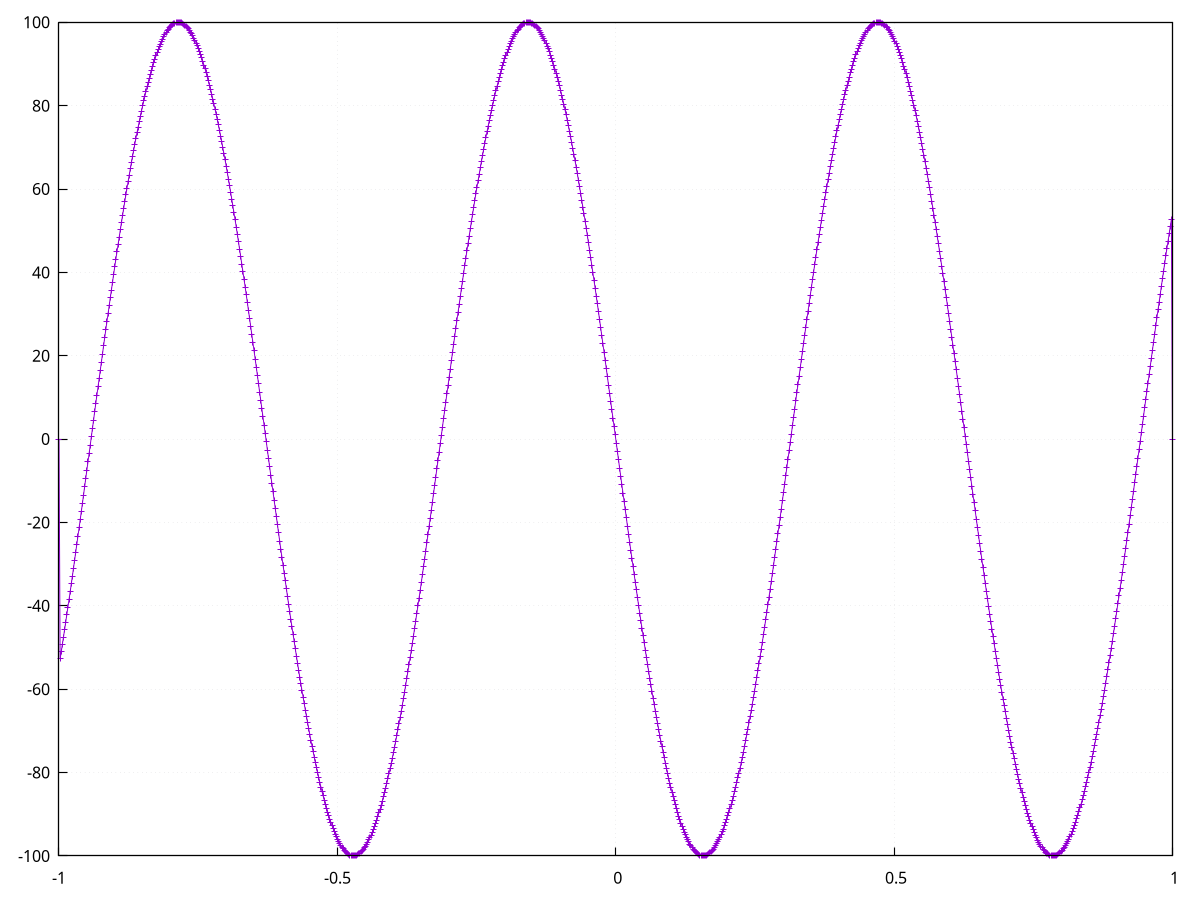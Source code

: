 # ogpf libray
# Rev. 0.22 of March 9th, 2018
# Licence: MIT

# gnuplot global setting
set term wxt size 640,480 enhanced font "verdana,10" title "ogpf libray: Rev. 0.22 of March 9th, 2018"

# ogpf extra configuration
# -------------------------------------------
# color definitions
set style line 1 lc rgb "#800000" lt 1 lw 2
set style line 2 lc rgb "#ff0000" lt 1 lw 2
set style line 3 lc rgb "#ff4500" lt 1 lw 2
set style line 4 lc rgb "#ffa500" lt 1 lw 2
set style line 5 lc rgb "#006400" lt 1 lw 2
set style line 6 lc rgb "#0000ff" lt 1 lw 2
set style line 7 lc rgb "#9400d3" lt 1 lw 2

# Axes
set border linewidth 1.15
set tics nomirror

# grid
# Add light grid to plot
set style line 102 lc rgb "#d6d7d9" lt 0 lw 1
set grid back ls 102

# plot style
set style data linespoints

# -------------------------------------------

 
# plot scale
 
# Annotation: title and labels
 
# axes setting

plot "-" notitle
  -1.0000000000000000        0.0000000000000000     
 -0.99799799799799804       -52.709738020697841     
 -0.99599599599599598       -50.998056543525308     
 -0.99399399399399402       -49.265935666582664     
 -0.99199199199199195       -47.514069602955715     
 -0.98998998998998999       -45.743160479221842     
 -0.98798798798798804       -43.953918054146925     
 -0.98598598598598597       -42.147059434282710     
 -0.98398398398398401       -40.323308786551934     
 -0.98198198198198194       -38.483397048010374     
 -0.97997997997997999       -36.628061632844037     
 -0.97797797797797803       -34.758046136921621     
 -0.97597597597597596       -32.874100039596669     
 -0.97397397397397401       -30.976978403559770     
 -0.97197197197197194       -29.067441572027747     
 -0.96996996996996998       -27.146254864121147     
 -0.96796796796796802       -25.214188268022554     
 -0.96596596596596596       -23.272016132505087     
 -0.96396396396396400       -21.320516856503673     
 -0.96196196196196193       -19.360472577121982     
 -0.95995995995995997       -17.392668856256932     
 -0.95795795795795791       -15.417894365622487     
 -0.95595595595595595       -13.436940570798470     
 -0.95395395395395399       -11.450601413944241     
 -0.95195195195195192       -9.4596729955410410     
 -0.94994994994994997       -7.4649532554867619     
 -0.94794794794794790       -5.4672416531211638     
 -0.94594594594594594       -3.4673388469186648     
 -0.94394394394394399       -1.4660463735576741     
 -0.94194194194194192       0.53583367332521448     
 -0.93993993993993996        2.5374989646061294     
 -0.93793793793793789        4.5381472572098573     
 -0.93593593593593594        6.5369767157062597     
 -0.93393393393393398        8.5331862335769983     
 -0.93193193193193191        10.525975754386309     
 -0.92992992992992995        12.514546592370607     
 -0.92792792792792789        14.498101752564253     
 -0.92592592592592593        16.475846250250470     
 -0.92392392392392386        18.446987429510045     
 -0.92192192192192191        20.410735280987865     
 -0.91991991991991995        22.366302758462552     
 -0.91791791791791788        24.312906094324717     
 -0.91591591591591592        26.249765113694593     
 -0.91391391391391386        28.176103547055391     
 -0.91191191191191190        30.091149341402343     
 -0.90990990990990994        31.994134969834704     
 -0.90790790790790787        33.884297738724854     
 -0.90590590590590592        35.760880094036111     
 -0.90390390390390385        37.623129924322711     
 -0.90190190190190189        39.470300862565637     
 -0.89989989989989994        41.301652585199918     
 -0.89789789789789787        43.116451108697220     
 -0.89589589589589591        44.913969084038399     
 -0.89389389389389384        46.693486087737256     
 -0.89189189189189189        48.454288911278127     
 -0.88988988988988993        50.195671846173354     
 -0.88788788788788786        51.916936967434594     
 -0.88588588588588590        53.617394413013244     
 -0.88388388388388384        55.296362660184968     
 -0.88188188188188188        56.953168799052946     
 -0.87987987987987992        58.587148801801959     
 -0.87787787787787785        60.197647789173061     
 -0.87587587587587590        61.784020292863715     
 -0.87387387387387383        63.345630513998913     
 -0.87187187187187187        64.881852578429971     
 -0.86986986986986992        66.392070786765544     
 -0.86786786786786785        67.875679862190736     
 -0.86586586586586589        69.332085192232626     
 -0.86386386386386382        70.760703067295253     
 -0.86186186186186187        72.160960914799944     
 -0.85985985985985991        73.532297528436175     
 -0.85785785785785784        74.874163293279707     
 -0.85585585585585588        76.186020405672025     
 -0.85385385385385382        77.467343089607311     
 -0.85185185185185186        78.717617806221824     
 -0.84984984984984990        79.936343460896751     
 -0.84784784784784784        81.123031603085110     
 -0.84584584584584588        82.277206622646190     
 -0.84384384384384381        83.398405940446537     
 -0.84184184184184185        84.486180193314794     
 -0.83983983983983990        85.540093414601870     
 -0.83783783783783783        86.559723208774813     
 -0.83583583583583587        87.544660920597380     
 -0.83383383383383380        88.494511799130123     
 -0.83183183183183185        89.408895155531354     
 -0.82982982982982989        90.287444516259711     
 -0.82782782782782782        91.129807769437321     
 -0.82582582582582587        91.935647306003375     
 -0.82382382382382380        92.704640155337984     
 -0.82182182182182184        93.436478114570491     
 -0.81981981981981988        94.130867871921510     
 -0.81781781781781782        94.787531124165980     
 -0.81581581581581575        95.406204689643346     
 -0.81381381381381379        95.986640609829919     
 -0.81181181181181183        96.528606254665647     
 -0.80980980980980988        97.031884410185739     
 -0.80780780780780781        97.496273368713446     
 -0.80580580580580574        97.921587009099312     
 -0.80380380380380378        98.307654870208353     
 -0.80180180180180183        98.654322221380426     
 -0.79979979979979976        98.961450122296810     
 -0.79779779779779780        99.228915479790885     
 -0.79579579579579574        99.456611097150017     
 -0.79379379379379378        99.644445716490736     
 -0.79179179179179182        99.792344056302682     
 -0.78978978978978975        99.900246840610635     
 -0.78778778778778780        99.968110823130701     
 -0.78578578578578573        99.995908805052750     
 -0.78378378378378377        99.983629645197652     
 -0.78178178178178181        99.931278264790308     
 -0.77977977977977975        99.838875645800726     
 -0.77777777777777779        99.706458821980050     
 -0.77577577577577572        99.534080864250427     
 -0.77377377377377377        99.321810859953985     
 -0.77177177177177181        99.069733884040033     
 -0.76976976976976974        98.777950965799391     
 -0.76776776776776778        98.446579048642889     
 -0.76576576576576572        98.075750941963634     
 -0.76376376376376376        97.665615269477712     
 -0.76176176176176180        97.216336408600910     
 -0.75975975975975973        96.728094424295705     
 -0.75775775775775778        96.201084998843726     
 -0.75575575575575571        95.635519350151299     
 -0.75375375375375375        95.031624151190044     
 -0.75175175175175180        94.389641435118392     
 -0.74974974974974973        93.709828500548610     
 -0.74774774774774777        92.992457808955805     
 -0.74574574574574570        92.237816873035626     
 -0.74374374374374375        91.446208144363482     
 -0.74174174174174179        90.617948889819672     
 -0.73973973973973972        89.753371065045940     
 -0.73773773773773776        88.852821183303604     
 -0.73573573573573570        87.916660172923002     
 -0.73373373373373374        86.945263237052131     
 -0.73173173173173178        85.939019698998891     
 -0.72972972972972971        84.898332848679274     
 -0.72772772772772765        83.823619781062007     
 -0.72572572572572569        82.715311228152132     
 -0.72372372372372373        81.573851386579918     
 -0.72172172172172178        80.399697739398107     
 -0.71971971971971971        79.193320872640470     
 -0.71771771771771764        77.955204287834931     
 -0.71571571571571568        76.685844207211630     
 -0.71371371371371373        75.385749374865554     
 -0.71171171171171177        74.055440852825996     
 -0.70970970970970970        72.695451811858220     
 -0.70770770770770763        71.306327319849515     
 -0.70570570570570568        69.888624120707391     
 -0.70370370370370372        68.442910412879428     
 -0.70170170170170176        66.969765620742692     
 -0.69969969969969970        65.469780161831295     
 -0.69769769769769763        63.943555212928914     
 -0.69569569569569567        62.391702466527931     
 -0.69369369369369371        60.814843886037124     
 -0.69169169169169176        59.213611457525985     
 -0.68968968968968969        57.588646934163989     
 -0.68768768768768762        55.940601583133684     
 -0.68568568568568566        54.270135920727625     
 -0.68368368368368371        52.577919449322508     
 -0.68168168168168175        50.864630388750811     
 -0.67967967967967968        49.130955403219559     
 -0.67767767767767761        47.377589329684270     
 -0.67567567567567566        45.605234895803733     
 -0.67367367367367370        43.814602439713781     
 -0.67167167167167174        42.006409624998923     
 -0.66966966966966968        40.181381152418908     
 -0.66766766766766761        38.340248472028179     
 -0.66566566566566565        36.483749487422756     
 -0.66366366366366369        34.612628260816564     
 -0.66166166166166174        32.727634714785381     
 -0.65965965965965967        30.829524330663844     
 -0.65765765765765760        28.919057849110686     
 -0.65565565565565564        26.997000961688173     
 -0.65365365365365369        25.064124005526537     
 -0.65165165165165173        23.121201654044853     
 -0.64964964964964966        21.169012605823809     
 -0.64764764764764760        19.208339275515755     
 -0.64564564564564564        17.239967477078608     
 -0.64364364364364368        15.264686109985632     
 -0.64164164164164172        13.283286842892267     
 -0.63963963963963966        11.296563795451220     
 -0.63763763763763759        9.3053132230779738     
 -0.63563563563563563        7.3103331947804691     
 -0.63363363363363367        5.3124232746758935     
 -0.63163163163163161        3.3123841985093350     
 -0.62962962962962965        1.3110175608871941     
 -0.62762762762762758      -0.69087451814993983     
 -0.62562562562562563       -2.6924897024327947     
 -0.62362362362362367       -4.6930257689855353     
 -0.62162162162162160       -6.6916809295507846     
 -0.61961961961961964       -8.6876541441524751     
 -0.61761761761761758       -10.680145454396552     
 -0.61561561561561562       -12.668356291811506     
 -0.61361361361361366       -14.651489805713936     
 -0.61161161161161159       -16.628751182608539     
 -0.60960960960960964       -18.599347956849670     
 -0.60760760760760757       -20.562490340627846     
 -0.60560560560560561       -22.517391528155713     
 -0.60360360360360366       -24.463268018909730     
 -0.60160160160160159       -26.399339931202121     
 -0.59959959959959952       -28.324831308855209     
 -0.59759759759759756       -30.238970439502737     
 -0.59559559559559561       -32.140990159445209     
 -0.59359359359359365       -34.030128161364701     
 -0.59159159159159158       -35.905627303785877     
 -0.58958958958958951       -37.766735907483962     
 -0.58758758758758756       -39.612708063825266     
 -0.58558558558558560       -41.442803929661750     
 -0.58358358358358364       -43.256290023855399     
 -0.58158158158158157       -45.052439525272348     
 -0.57957957957957951       -46.830532557156403     
 -0.57757757757757755       -48.589856482329196     
 -0.57557557557557559       -50.329706185351824     
 -0.57357357357357364       -52.049384354613721     
 -0.57157157157157157       -53.748201765964041     
 -0.56956956956956950       -55.425477552314987     
 -0.56756756756756754       -57.080539482674794     
 -0.56556556556556559       -58.712724228593288     
 -0.56356356356356363       -60.321377629355993     
 -0.56156156156156156       -61.905854957993142     
 -0.55955955955955949       -63.465521173638990     
 -0.55755755755755754       -64.999751181865577     
 -0.55555555555555558       -66.507930081977975     
 -0.55355355355355362       -67.989453413552837     
 -0.55155155155155156       -69.443727401550859     
 -0.54954954954954949       -70.870169189118315     
 -0.54754754754754753       -72.268207076704130     
 -0.54554554554554557       -73.637280747469049     
 -0.54354354354354362       -74.976841492869426     
 -0.54154154154154155       -76.286352434777655     
 -0.53953953953953948       -77.565288735408103     
 -0.53753753753753752       -78.813137813733192     
 -0.53553553553553557       -80.029399546794593     
 -0.53353353353353361       -81.213586471305462     
 -0.53153153153153154       -82.365223980508745     
 -0.52952952952952947       -83.483850511198398     
 -0.52752752752752752       -84.569017731992062     
 -0.52552552552552556       -85.620290720980847     
 -0.52352352352352360       -86.637248140323209     
 -0.52152152152152154       -87.619482407026226     
 -0.51951951951951947       -88.566599852230866     
 -0.51751751751751751       -89.478220883669565     
 -0.51551551551551555       -90.353980134328594     
 -0.51351351351351349       -91.193526610848494     
 -0.51151151151151153       -91.996523832989624     
 -0.50950950950950946       -92.762649969430640     
 -0.50750750750750750       -93.491597966029076     
 -0.50550550550550555       -94.183075669425307     
 -0.50350350350350348       -94.836805943603395     
 -0.50150150150150152       -95.452526781678898     
 -0.49949949949949946       -96.029991410032380     
 -0.49749749749749750       -96.568968387931818     
 -0.49549549549549554       -97.069241700082785     
 -0.49349349349349347       -97.530610842892202     
 -0.49149149149149152       -97.952890905289678     
 -0.48948948948948945       -98.335912642593030     
 -0.48748748748748749       -98.679522544320207     
 -0.48548548548548554       -98.983582895802101     
 -0.48348348348348347       -99.247971833450720     
 -0.48148148148148151       -99.472583393217064     
 -0.47947947947947944       -99.657327553752111     
 -0.47747747747747749       -99.802130271622445     
 -0.47547547547547553       -99.906933511840180     
 -0.47347347347347346       -99.971695270447526     
 -0.47147147147147150       -99.996389591775369     
 -0.46946946946946944       -99.981006578542292     
 -0.46746746746746748       -99.925552396278363     
 -0.46546546546546541       -99.830049270036398     
 -0.46346346346346345       -99.694535476621240     
 -0.46146146146146150       -99.519065328029683     
 -0.45945945945945943       -99.303709150903160     
 -0.45745745745745747       -99.048553256958257     
 -0.45545545545545540       -98.753699909837451     
 -0.45345345345345345       -98.419267283170484     
 -0.45145145145145149       -98.045389413367957     
 -0.44944944944944942       -97.632216146215796     
 -0.44744744744744747       -97.179913076426601     
 -0.44544544544544540       -96.688661481544841     
 -0.44344344344344344       -96.158658249507425     
 -0.44144144144144148       -95.590115798782790     
 -0.43943943943943942       -94.983261994464556     
 -0.43743743743743746       -94.338340056128800     
 -0.43543543543543539       -93.655608460394433     
 -0.43343343343343343       -92.935340838361299     
 -0.43143143143143148       -92.177825863909675     
 -0.42942942942942941       -91.383367140049813     
 -0.42742742742742745       -90.552283076307504     
 -0.42542542542542539       -89.684906760405283     
 -0.42342342342342343       -88.781585827411618     
 -0.42142142142142147       -87.842682316113496     
 -0.41941941941941940       -86.868572528241202     
 -0.41741741741741745       -85.859646875149338     
 -0.41541541541541538       -84.816309721238213     
 -0.41341341341341342       -83.738979224668583     
 -0.41141141141141147       -82.628087165096076     
 -0.40940940940940940       -81.484078775101807     
 -0.40740740740740744       -80.307412559370277     
 -0.40540540540540537       -79.098560110694962     
 -0.40340340340340342       -77.858005923888413     
 -0.40140140140140135       -76.586247195984470     
 -0.39939939939939939       -75.283793634123867     
 -0.39739739739739743       -73.951167245075339     
 -0.39539539539539537       -72.588902128569316     
 -0.39339339339339341       -71.197544265742181     
 -0.39139139139139134       -69.777651293523377     
 -0.38938938938938938       -68.329792289703619     
 -0.38738738738738743       -66.854547537775943     
 -0.38538538538538536       -65.352508296986343     
 -0.38338338338338340       -63.824276568338973     
 -0.38138138138138133       -62.270464846224058     
 -0.37937937937937938       -60.691695881338092     
 -0.37737737737737742       -59.088602424308192     
 -0.37537537537537535       -57.461826974496944     
 -0.37337337337337340       -55.812021526013268     
 -0.37137137137137133       -54.139847297949018     
 -0.36936936936936937       -52.445974479735014     
 -0.36736736736736741       -50.731081954014371     
 -0.36536536536536535       -48.995857027824968     
 -0.36336336336336339       -47.240995160624152     
 -0.36136136136136132       -45.467199676728342     
 -0.35935935935935936       -43.675181494196295     
 -0.35735735735735741       -41.865658831098699     
 -0.35535535535535534       -40.039356921115541     
 -0.35335335335335338       -38.197007726223092     
 -0.35135135135135132       -36.339349634552491     
 -0.34934934934934936       -34.467127175405039     
 -0.34734734734734740       -32.581090711595607     
 -0.34534534534534533       -30.681996142666321     
 -0.34334334334334338       -28.770604605073459     
 -0.34134134134134131       -26.847682158149837     
 -0.33933933933933935       -24.913999488635454     
 -0.33733733733733728       -22.970331590848218     
 -0.33533533533533533       -21.017457464251493     
 -0.33333333333333337       -19.056159797590226     
 -0.33133133133133130       -17.087224652845180     
 -0.32932932932932935       -15.111441157980153     
 -0.32732732732732728       -13.129601180768077     
 -0.32532532532532532       -11.142499019591924     
 -0.32332332332332336       -9.1509310813562479     
 -0.32132132132132130       -7.1556955600153742     
 -0.31931931931931934       -5.1575921244129859     
 -0.31731731731731727       -3.1574215878458745     
 -0.31531531531531531       -1.1559855953992155     
 -0.31331331331331336       0.84591370121052023     
 -0.31131131131131129        2.8474739673583827     
 -0.30930930930930933        4.8478929993034399     
 -0.30730730730730726        6.8463690556927759     
 -0.30530530530530531        8.8421011705759156     
 -0.30330330330330335        10.834289478269056     
 -0.30130130130130128        12.822135536182032     
 -0.29929929929929933        14.804842637109687     
 -0.29729729729729726        16.781616138367099     
 -0.29529529529529530        18.751663772141910     
 -0.29329329329329334        20.714195966815169     
 -0.29129129129129128        22.668426165546407     
 -0.28928928928928932        24.613571134002996     
 -0.28728728728728725        26.548851283878321     
 -0.28528528528528529        28.473490977543406     
 -0.28328328328328334        30.386718842128175     
 -0.28128128128128127        32.287768081485410     
 -0.27927927927927931        34.175876775567303     
 -0.27727727727727725        36.050288195488974     
 -0.27527527527527529        37.910251098670415     
 -0.27327327327327322        39.755020035634516     
 -0.27127127127127126        41.583855644494179     
 -0.26926926926926931        43.396024950736319     
 -0.26726726726726724        45.190801659424324     
 -0.26526526526526528        46.967466444984893     
 -0.26326326326326321        48.725307242741110     
 -0.26126126126126126        50.463619530666620     
 -0.25925925925925930        52.181706614705035     
 -0.25725725725725723        53.878879907046212     
 -0.25525525525525528        55.554459200473502     
 -0.25325325325325321        57.207772943918826     
 -0.25125125125125125        58.838158508646302     
 -0.24924924924924929        60.444962456385838     
 -0.24724724724724723        62.027540800161660     
 -0.24524524524524527        63.585259260900784     
 -0.24324324324324320        65.117493524972815     
 -0.24124124124124124        66.623629490670282     
 -0.23923923923923929        68.103063517512055     
 -0.23723723723723722        69.555202666699188     
 -0.23523523523523526        70.979464937845478     
 -0.23323323323323319        72.375279504631180     
 -0.23123123123123124        73.742086940910667     
 -0.22922922922922928        75.079339447402162     
 -0.22722722722722721        76.386501069762744     
 -0.22522522522522526        77.663047912967158     
 -0.22322322322322319        78.908468353183707     
 -0.22122122122122123        80.122263240395114     
 -0.21921921921921927        81.303946100932080     
 -0.21721721721721721        82.453043330839137     
 -0.21521521521521525        83.569094385253266     
 -0.21321321321321318        84.651651965396013     
 -0.21121121121121122        85.700282194331521     
 -0.20920920920920916        86.714564795081969     
 -0.20720720720720720        87.694093254278414     
 -0.20520520520520524        88.638474989740644     
 -0.20320320320320318        89.547331504611066     
 -0.20120120120120122        90.420298539829673     
 -0.19919919919919915        91.257026221486740     
 -0.19719719719719719        92.057179198833182     
 -0.19519519519519524        92.820436780340970     
 -0.19319319319319317        93.546493062167428     
 -0.19119119119119121        94.235057049023453     
 -0.18918918918918914        94.885852773702936     
 -0.18718718718718719        95.498619404446799     
 -0.18518518518518523        96.073111352277920     
 -0.18318318318318316        96.609098367771367     
 -0.18118118118118121        97.106365633779205     
 -0.17917917917917914        97.564713851781562     
 -0.17717717717717718        97.983959321165457     
 -0.17517517517517522        98.363934013585094     
 -0.17317317317317316        98.704485640046187     
 -0.17117117117117120        99.005477711005369     
 -0.16916916916916913        99.266789593268186     
 -0.16716716716716717        99.488316555594793     
 -0.16516516516516522        99.669969812908676     
 -0.16316316316316315        99.811676560930209     
 -0.16116116116116119        99.913380005134968     
 -0.15915915915915912        99.975039384007687     
 -0.15715715715715717        99.996629985456821     
 -0.15515515515515510        99.978143155865837     
 -0.15315315315315314        99.919586304866243     
 -0.15115115115115119        99.820982901175739     
 -0.14914914914914912        99.682372463867068     
 -0.14714714714714716        99.503810546331806     
 -0.14514514514514509        99.285368713841308     
 -0.14314314314314314        99.027134515490616     
 -0.14114114114114118        98.729211448342539     
 -0.13913913913913911        98.391718916071113     
 -0.13713713713713716        98.014792181929806     
 -0.13513513513513509        97.598582313279621     
 -0.13313313313313313        97.143256122100865     
 -0.13113113113113117        96.648996097705094     
 -0.12912912912912911        96.116000333102420     
 -0.12712712712712715        95.544482446974143     
 -0.12512512512512508        94.934671496244846     
 -0.12312312312312312        94.286811886180658     
 -0.12112112112112117        93.601163270795951     
 -0.11911911911911910        92.878000449476531     
 -0.11711711711711714        92.117613257578341     
 -0.11511511511511507        91.320306448469637     
 -0.11311311311311312        90.486399573448580     
 -0.11111111111111116        89.616226852231193     
 -0.10910910910910909        88.710137038724497     
 -0.10710710710710714        87.768493283889256     
 -0.10510510510510507        86.791672985767946     
 -0.10310310310310311        85.780067643121583     
 -0.10110110110110115        84.734082694660174     
  -9.9099099099099086E-002   83.654137357778382     
  -9.7097097097097129E-002   82.540664462692803     
  -9.5095095095095061E-002   81.394110274326522     
  -9.3093093093093104E-002   80.214934319054009     
  -9.1091091091091037E-002   79.003609194856836     
  -8.9089089089089080E-002   77.760620387271047     
  -8.7087087087087123E-002   76.486466070462484     
  -8.5085085085085055E-002   75.181656909699086     
  -8.3083083083083098E-002   73.846715857478557     
  -8.1081081081081030E-002   72.482177940692054     
  -7.9079079079079073E-002   71.088590050756466     
  -7.7077077077077116E-002   69.666510720155202     
  -7.5075075075075048E-002   68.216509900317760     
  -7.3073073073073092E-002   66.739168735366547     
  -7.1071071071071024E-002   65.235079323960235     
  -6.9069069069069067E-002   63.704844488296658     
  -6.7067067067067110E-002   62.149077527225018     
  -6.5065065065065042E-002   60.568401972472202     
  -6.3063063063063085E-002   58.963451341143809     
  -6.1061061061061017E-002   57.334868876088876     
  -5.9059059059059060E-002   55.683307294908445     
  -5.7057057057057103E-002   54.009428522680537     
  -5.5055055055055035E-002   52.313903428817866     
  -5.3053053053053079E-002   50.597411560942419     
  -5.1051051051051011E-002   48.860640866085305     
  -4.9049049049049054E-002   47.104287422393099     
  -4.7047047047047097E-002   45.329055154346861     
  -4.5045045045045029E-002   43.535655552565004     
  -4.3043043043043072E-002   41.724807391467039     
  -4.1041041041041004E-002   39.897236435062950     
  -3.9039039039039047E-002   38.053675153118093     
  -3.7037037037037090E-002   36.194862421936705     
  -3.5035035035035023E-002   34.321543230122188     
  -3.3033033033033066E-002   32.434468382998602     
  -3.1031031031030998E-002   30.534394195172354     
  -2.9029029029029041E-002   28.622082195215626     
  -2.7027027027026973E-002   26.698298812472785     
  -2.5025025025025016E-002   24.763815077625623     
  -2.3023023023023059E-002   22.819406307484314     
  -2.1021021021020991E-002   20.865851796530478     
  -1.9019019019019034E-002   18.903934507499798     
  -1.7017017017016967E-002   16.934440750788781     
  -1.5015015015015010E-002   14.958159877380240     
  -1.3013013013013053E-002   12.975883955761674     
  -1.1011011011010985E-002   10.988407457149151     
  -9.0090090090090280E-003   8.9965269398126111     
  -7.0070070070069601E-003   7.0010407230056444     
  -5.0050050050050032E-003   5.0027485752034409     
  -3.0030030030030463E-003   3.0024513867406313     
  -1.0010010010009784E-003   1.0009508517887298     
   1.0010010010010895E-003  -1.0009508520652162     
   3.0030030030030463E-003  -3.0024513864645996     
   5.0050050050050032E-003  -5.0027485752034409     
   7.0070070070069601E-003  -7.0010407232803118     
   9.0090090090089170E-003  -8.9965269389867899     
   1.1011011011011096E-002  -10.988407457971334     
   1.3013013013013053E-002  -12.975883955485187     
   1.5015015015015010E-002  -14.958159877380240     
   1.7017017017016967E-002  -16.934440751057991     
   1.9019019019018923E-002  -18.903934506692167     
   2.1021021021021102E-002  -20.865851797338109     
   2.3023023023023059E-002  -22.819406307215104     
   2.5025025025025016E-002  -24.763815077632898     
   2.7027027027026973E-002  -26.698298812727444     
   2.9029029029028930E-002  -28.622082194415270     
   3.1031031031031109E-002  -30.534394195987261     
   3.3033033033033066E-002  -32.434468382722116     
   3.5035035035035023E-002  -34.321543230384123     
   3.7037037037036979E-002  -36.194862421660218     
   3.9039039039038936E-002  -38.053675152637879     
   4.1041041041041115E-002  -39.897236435805098     
   4.3043043043043072E-002  -41.724807391219656     
   4.5045045045045029E-002  -43.535655552812386     
   4.7047047047046986E-002  -45.329055154099478     
   4.9049049049048943E-002  -47.104287421912886     
   5.1051051051051122E-002  -48.860640866798349     
   5.3053053053053079E-002  -50.597411560709588     
   5.5055055055055035E-002  -52.313903429079801     
   5.7057057057056992E-002  -54.009428522404050     
   5.9059059059058949E-002  -55.683307294442784     
   6.1061061061061128E-002  -57.334868876758264     
   6.3063063063063085E-002  -58.963451340940082     
   6.5065065065065042E-002  -60.568401972705033     
   6.7067067067066999E-002  -62.149077526555629     
   6.9069069069069178E-002  -63.704844488704111     
   7.1071071071071135E-002  -65.235079324222170     
   7.3073073073073092E-002  -66.739168735133717     
   7.5075075075075048E-002  -68.216509900521487     
   7.7077077077077005E-002  -69.666510719544021     
   7.9079079079079184E-002  -71.088590051163919     
   8.1081081081081141E-002  -72.482177940895781     
   8.3083083083083098E-002  -73.846715857274830     
   8.5085085085085055E-002  -75.181656909844605     
   8.7087087087087012E-002  -76.486466069996823     
   8.9089089089089191E-002  -77.760620387591189     
   9.1091091091091148E-002  -79.003609195031459     
   9.3093093093093104E-002  -80.214934318879386     
   9.5095095095095061E-002  -81.394110274501145     
   9.7097097097097018E-002  -82.540664462198038     
   9.9099099099099197E-002  -83.654137358244043     
  0.10110110110110115       -84.734082694514655     
  0.10310310310310311       -85.780067643121583     
  0.10510510510510507       -86.791672985913465     
  0.10710710710710702       -87.768493283452699     
  0.10910910910910920       -88.710137039161054     
  0.11111111111111116       -89.616226852085674     
  0.11311311311311312       -90.486399573448580     
  0.11511511511511507       -91.320306448586052     
  0.11711711711711703       -92.117613257258199     
  0.11911911911911921       -92.878000449767569     
  0.12112112112112117       -93.601163270708639     
  0.12312312312312312       -94.286811886180658     
  0.12512512512512508       -94.934671496332157     
  0.12712712712712704       -95.544482446712209     
  0.12912912912912922       -96.116000333364354     
  0.13113113113113117       -96.648996097617783     
  0.13313313313313313       -97.143256122100865     
  0.13513513513513509       -97.598582313308725     
  0.13713713713713704       -98.014792181813391     
  0.13913913913913922       -98.391718916216632     
  0.14114114114114118       -98.729211448284332     
  0.14314314314314314       -99.027134515490616     
  0.14514514514514509       -99.285368713870412     
  0.14714714714714705       -99.503810546273598     
  0.14914914914914923       -99.682372463896172     
  0.15115115115115119       -99.820982901175739     
  0.15315315315315314       -99.919586304866243     
  0.15515515515515510       -99.978143155865837     
  0.15715715715715706       -99.996629985456821     
  0.15915915915915924       -99.975039384007687     
  0.16116116116116119       -99.913380005134968     
  0.16316316316316315       -99.811676560901105     
  0.16516516516516511       -99.669969812937779     
  0.16716716716716706       -99.488316555653000     
  0.16916916916916924       -99.266789593180874     
  0.17117117117117120       -99.005477711034473     
  0.17317317317317316       -98.704485640017083     
  0.17517517517517511       -98.363934013585094     
  0.17717717717717707       -97.983959321310977     
  0.17917917917917925       -97.564713851606939     
  0.18118118118118121       -97.106365633837413     
  0.18318318318318316       -96.609098367742263     
  0.18518518518518512       -96.073111352248816     
  0.18718718718718708       -95.498619404679630     
  0.18918918918918926       -94.885852773441002     
  0.19119119119119121       -94.235057049110765     
  0.19319319319319317       -93.546493062051013     
  0.19519519519519513       -92.820436780690216     
  0.19719719719719730       -92.057179198600352     
  0.19919919919919926       -91.257026221370324     
  0.20120120120120122       -90.420298539946089     
  0.20320320320320318       -89.547331504494650     
  0.20520520520520513       -88.638474990089890     
  0.20720720720720731       -87.694093254074687     
  0.20920920920920927       -86.714564794907346     
  0.21121121121121122       -85.700282194477040     
  0.21321321321321318       -84.651651965279598     
  0.21521521521521514       -83.569094385631615     
  0.21721721721721732       -82.453043330431683     
  0.21921921921921927       -81.303946101077599     
  0.22122122122122123       -80.122263240395114     
  0.22322322322322319       -78.908468353067292     
  0.22522522522522515       -77.663047913345508     
  0.22722722722722732       -76.386501069355290     
  0.22922922922922928       -75.079339447547682     
  0.23123123123123124       -73.742086940910667     
  0.23323323323323319       -72.375279504514765     
  0.23523523523523515       -70.979464938252931     
  0.23723723723723733       -69.555202666233527     
  0.23923923923923929       -68.103063517686678     
  0.24124124124124124       -66.623629490670282     
  0.24324324324324320       -65.117493524798192     
  0.24524524524524516       -63.585259261395549     
  0.24724724724724734       -62.027540799695998     
  0.24924924924924929       -60.444962456531357     
  0.25125125125125125       -58.838158508646302     
  0.25325325325325321       -57.207772943744203     
  0.25525525525525516       -55.554459201026475     
  0.25725725725725734       -53.878879906478687     
  0.25925925925925930       -52.181706614908762     
  0.26126126126126126       -50.463619530666620     
  0.26326326326326321       -48.725307242551935     
  0.26526526526526517       -46.967466445566970     
  0.26726726726726735       -45.190801658827695     
  0.26926926926926931       -43.396024950940046     
  0.27127127127127126       -41.583855644494179     
  0.27327327327327322       -39.755020035430789     
  0.27527527527527518       -37.910251099281595     
  0.27727727727727736       -36.050288194877794     
  0.27927927927927931       -34.175876775771030     
  0.28128128128128127       -32.287768081165268     
  0.28328328328328323       -30.386718842564733     
  0.28528528528528518       -28.473490977834444     
  0.28728728728728736       -26.548851283267140     
  0.28928928928928932       -24.613571134206722     
  0.29129129129129128       -22.668426165218989     
  0.29329329329329323       -20.714195967251726     
  0.29529529529529519       -18.751663772476604     
  0.29729729729729737       -16.781616137697711     
  0.29929929929929933       -14.804842637331603     
  0.30130130130130128       -12.822135535854613     
  0.30330330330330324       -10.834289478705614     
  0.30530530530530520       -8.8421011709069717     
  0.30730730730730738       -6.8463690550306637     
  0.30930930930930933       -4.8478929995271756     
  0.31131131131131129       -2.8474739670259623     
  0.31331331331331325      -0.84591370220823592     
  0.31531531531531543        1.1559855961750145     
  0.31731731731731738        3.1574215879572876     
  0.31931931931931934        5.1575921241928881     
  0.32132132132132130        7.1556955603482493     
  0.32332332332332325        9.1509310803667177     
  0.32532532532532543        11.142499020359537     
  0.32732732732732739        13.129601180866302     
  0.32932932932932935        15.111441157765512     
  0.33133133133133130        17.087224653172598     
  0.33333333333333326        19.056159796607972     
  0.33533533533533544        21.017457465015468     
  0.33733733733733740        22.970331590957358     
  0.33933933933933935        24.913999488417176     
  0.34134134134134131        26.847682158462703     
  0.34334334334334327        28.770604604113032     
  0.34534534534534544        30.681996143626748     
  0.34734734734734740        32.581090711275465     
  0.34934934934934936        34.467127175405039     
  0.35135135135135132        36.339349634858081     
  0.35335335335335327        38.197007725306321     
  0.35535535535535545        40.039356922032312     
  0.35735735735735741        41.865658830793109     
  0.35935935935935936        43.675181494196295     
  0.36136136136136132        45.467199677019380     
  0.36336336336336328        47.240995159751037     
  0.36536536536536546        48.995857028698083     
  0.36736736736736741        50.731081953723333     
  0.36936936936936937        52.445974479749566     
  0.37137137137137133        54.139847298240056     
  0.37337337337337329        55.812021525140153     
  0.37537537537537546        57.461826975370059     
  0.37737737737737742        59.088602424017154     
  0.37937937937937938        60.691695881338092     
  0.38138138138138133        62.270464846456889     
  0.38338338338338329        63.824276567640482     
  0.38538538538538547        65.352508297684835     
  0.38738738738738743        66.854547537543112     
  0.38938938938938938        68.329792289703619     
  0.39139139139139134        69.777651293756207     
  0.39339339339339330        71.197544265072793     
  0.39539539539539548        72.588902129209600     
  0.39739739739739743        73.951167244871613     
  0.39939939939939939        75.283793634123867     
  0.40140140140140135        76.586247196246404     
  0.40340340340340330        77.858005923219025     
  0.40540540540540548        79.098560111247934     
  0.40740740740740744        80.307412559224758     
  0.40940940940940940        81.484078775218222     
  0.41141141141141135        82.628087165125180     
  0.41341341341341331        83.738979224144714     
  0.41541541541541549        84.816309721732978     
  0.41741741741741745        85.859646875032922     
  0.41941941941941940        86.868572528357618     
  0.42142142142142136        87.842682316113496     
  0.42342342342342332        88.781585826945957     
  0.42542542542542550        89.684906760870945     
  0.42742742742742745        90.552283076191088     
  0.42942942942942941        91.383367140108021     
  0.43143143143143137        92.177825863967882     
  0.43343343343343332        92.935340837982949     
  0.43543543543543550        93.655608460743679     
  0.43743743743743746        94.338340056041488     
  0.43943943943943942        94.983261994551867     
  0.44144144144144137        95.590115798549959     
  0.44344344344344355        96.158658249652945     
  0.44544544544544551        96.688661481603049     
  0.44744744744744747        97.179913076368393     
  0.44944944944944942        97.632216146274004     
  0.45145145145145138        98.045389413193334     
  0.45345345345345356        98.419267283316003     
  0.45545545545545552        98.753699909837451     
  0.45745745745745747        99.048553256929154     
  0.45945945945945943        99.303709150903160     
  0.46146146146146139        99.519065328000579     
  0.46346346346346357        99.694535476679448     
  0.46546546546546552        99.830049270007294     
  0.46746746746746748        99.925552396278363     
  0.46946946946946944        99.981006578542292     
  0.47147147147147139        99.996389591775369     
  0.47347347347347357        99.971695270447526     
  0.47547547547547553        99.906933511840180     
  0.47747747747747749        99.802130271622445     
  0.47947947947947944        99.657327553723007     
  0.48148148148148140        99.472583393304376     
  0.48348348348348358        99.247971833363408     
  0.48548548548548554        98.983582895831205     
  0.48748748748748749        98.679522544320207     
  0.48948948948948945        98.335912642534822     
  0.49149149149149141        97.952890905435197     
  0.49349349349349358        97.530610842775786     
  0.49549549549549554        97.069241700111888     
  0.49749749749749750        96.568968387931818     
  0.49949949949949946        96.029991409974173     
  0.50150150150150141        95.452526781853521     
  0.50350350350350359        94.836805943428772     
  0.50550550550550555        94.183075669483515     
  0.50750750750750750        93.491597966029076     
  0.50950950950950946        92.762649969314225     
  0.51151151151151142        91.996523833309766     
  0.51351351351351360        91.193526610557456     
  0.51551551551551555        90.353980134415906     
  0.51751751751751751        89.478220883669565     
  0.51951951951951947        88.566599852114450     
  0.52152152152152143        87.619482407259056     
  0.52352352352352360        86.637248140206793     
  0.52552552552552556        85.620290720980847     
  0.52752752752752752        84.569017731992062     
  0.52952952952952947        83.483850511052879     
  0.53153153153153143        82.365223980799783     
  0.53353353353353361        81.213586471159942     
  0.53553553553553557        80.029399546794593     
  0.53753753753753752        78.813137813733192     
  0.53953953953953948        77.565288735291688     
  0.54154154154154144        76.286352435010485     
  0.54354354354354362        74.976841492753010     
  0.54554554554554557        73.637280747469049     
  0.54754754754754753        72.268207076704130     
  0.54954954954954949        70.870169188972795     
  0.55155155155155144        69.443727401841898     
  0.55355355355355362        67.989453413407318     
  0.55555555555555558        66.507930081977975     
  0.55755755755755754        64.999751181865577     
  0.55955955955955949        63.465521173464367     
  0.56156156156156145        61.905854958342388     
  0.56356356356356363        60.321377629181370     
  0.56556556556556559        58.712724228593288     
  0.56756756756756754        57.080539482674794     
  0.56956956956956950        55.425477552664233     
  0.57157157157157168        53.748201765265549     
  0.57357357357357364        52.049384354962967     
  0.57557557557557559        50.329706185351824     
  0.57757757757757755        48.589856482329196     
  0.57957957957957951        46.830532557549304     
  0.58158158158158169        45.052439524486545     
  0.58358358358358364        43.256290024248301     
  0.58558558558558560        41.442803929661750     
  0.58758758758758756        39.612708063825266     
  0.58958958958958951        37.766735907891416     
  0.59159159159159169        35.905627302970970     
  0.59359359359359365        34.030128161772154     
  0.59559559559559561        32.140990159445209     
  0.59759759759759756        30.238970439502737     
  0.59959959959959952        28.324831309277215     
  0.60160160160160170        26.399339930358110     
  0.60360360360360366        24.463268019324460     
  0.60560560560560561        22.517391528155713     
  0.60760760760760757        20.562490340402292     
  0.60960960960960953        18.599347957737336     
  0.61161161161161171        16.628751181509870     
  0.61361361361361366        14.651489806150494     
  0.61561561561561562        12.668356291815144     
  0.61761761761761758        10.680145454174635     
  0.61961961961961953        8.6876541450401419     
  0.62162162162162171        6.6916809284412011     
  0.62362362362362367        4.6930257694275497     
  0.62562562562562563        2.6924897024318852     
  0.62762762762762758       0.69087451792756838     
  0.62962962962962954       -1.3110175599995273     
  0.63163163163163172       -3.3123841996184638     
  0.63363363363363367       -5.3124232742302411     
  0.63563563563563563       -7.3103331947822880     
  0.63763763763763759       -9.3053132232998905     
  0.63963963963963955       -11.296563795003749     
  0.64164164164164172       -13.283286843114183     
  0.64364364364364368       -15.264686109985632     
  0.64564564564564564       -17.239967477078608     
  0.64764764764764760       -19.208339275726757     
  0.64964964964964955       -21.169012605401804     
  0.65165165165165173       -23.121201654255856     
  0.65365365365365369       -25.064124005526537     
  0.65565565565565564       -26.997000961680897     
  0.65765765765765760       -28.919057849314413     
  0.65965965965965956       -30.829524330256390     
  0.66166166166166174       -32.727634714989108     
  0.66366366366366369       -34.612628260816564     
  0.66566566566566565       -36.483749487422756     
  0.66766766766766761       -38.340248472246458     
  0.66966966966966956       -40.181381151982350     
  0.67167167167167174       -42.006409625217202     
  0.67367367367367370       -43.814602439713781     
  0.67567567567567566       -45.605234895803733     
  0.67767767767767761       -47.377589329873445     
  0.67967967967967957       -49.130955402841209     
  0.68168168168168175       -50.864630388939986     
  0.68368368368368371       -52.577919449307956     
  0.68568568568568566       -54.270135920727625     
  0.68768768768768762       -55.940601582959061     
  0.68968968968968980       -57.588646934513235     
  0.69169169169169176       -59.213611457351362     
  0.69369369369369371       -60.814843886037124     
  0.69569569569569567       -62.391702466527931     
  0.69769769769769763       -63.943555212754291     
  0.69969969969969981       -65.469780162180541     
  0.70170170170170176       -66.969765620568069     
  0.70370370370370372       -68.442910412879428     
  0.70570570570570568       -69.888624120707391     
  0.70770770770770763       -71.306327319674892     
  0.70970970970970981       -72.695451812207466     
  0.71171171171171177       -74.055440852651373     
  0.71371371371371373       -75.385749374865554     
  0.71571571571571568       -76.685844207211630     
  0.71771771771771764       -77.955204287689412     
  0.71971971971971982       -79.193320872931508     
  0.72172172172172178       -80.399697739252588     
  0.72372372372372373       -81.573851386579918     
  0.72572572572572569       -82.715311228152132     
  0.72772772772772765       -83.823619780945592     
  0.72972972972972983       -84.898332848912105     
  0.73173173173173178       -85.939019698882475     
  0.73373373373373374       -86.945263237052131     
  0.73573573573573570       -87.916660173039418     
  0.73773773773773765       -88.852821182954358     
  0.73973973973973983       -89.753371065395186     
  0.74174174174174179       -90.617948889703257     
  0.74374374374374375       -91.446208144363482     
  0.74574574574574570       -92.237816873122938     
  0.74774774774774766       -92.992457808693871     
  0.74974974974974984       -93.709828500810545     
  0.75175175175175180       -94.389641435031081     
  0.75375375375375375       -95.031624151190044     
  0.75575575575575571       -95.635519350238610     
  0.75775775775775767       -96.201084998610895     
  0.75975975975975985       -96.728094424499432     
  0.76176176176176180       -97.216336408542702     
  0.76376376376376376       -97.665615269477712     
  0.76576576576576572       -98.075750942021841     
  0.76776776776776767       -98.446579048497370     
  0.76976976976976985       -98.777950965915807     
  0.77177177177177181       -99.069733884010930     
  0.77377377377377377       -99.321810859953985     
  0.77577577577577572       -99.534080864250427     
  0.77777777777777768       -99.706458821980050     
  0.77977977977977986       -99.838875645800726     
  0.78178178178178181       -99.931278264790308     
  0.78378378378378377       -99.983629645197652     
  0.78578578578578573       -99.995908805023646     
  0.78778778778778769       -99.968110823218012     
  0.78978978978978986       -99.900246840523323     
  0.79179179179179182       -99.792344056331785     
  0.79379379379379378       -99.644445716490736     
  0.79579579579579574       -99.456611097150017     
  0.79779779779779769       -99.228915479819989     
  0.79979979979979987       -98.961450122238602     
  0.80180180180180183       -98.654322221409529     
  0.80380380380380378       -98.307654870208353     
  0.80580580580580574       -97.921587009012001     
  0.80780780780780770       -97.496273368888069     
  0.80980980980980988       -97.031884410098428     
  0.81181181181181183       -96.528606254665647     
  0.81381381381381379       -95.986640609829919     
  0.81581581581581575       -95.406204689643346     
  0.81781781781781793       -94.787531124165980     
  0.81981981981981988       -94.130867871921510     
  0.82182182182182184       -93.436478114570491     
  0.82382382382382380       -92.704640155192465     
  0.82582582582582575       -91.935647306294413     
  0.82782782782782793       -91.129807769291801     
  0.82982982982982989       -90.287444516259711     
  0.83183183183183185       -89.408895155531354     
  0.83383383383383380       -88.494511798897292     
  0.83583583583583576       -87.544660921063041     
  0.83783783783783794       -86.559723208541982     
  0.83983983983983990       -85.540093414601870     
  0.84184184184184185       -84.486180193314794     
  0.84384384384384381       -83.398405940184603     
  0.84584584584584577       -82.277206623170059     
  0.84784784784784795       -81.123031602823175     
  0.84984984984984990       -79.936343460896751     
  0.85185185185185186       -78.717617806221824     
  0.85385385385385382       -77.467343089287169     
  0.85585585585585577       -76.186020406312309     
  0.85785785785785795       -74.874163292959565     
  0.85985985985985991       -73.532297528436175     
  0.86186186186186187       -72.160960914799944     
  0.86386386386386382       -70.760703066975111     
  0.86586586586586578       -69.332085192872910     
  0.86786786786786796       -67.875679861870594     
  0.86986986986986992       -66.392070786765544     
  0.87187187187187187       -64.881852578429971     
  0.87387387387387383       -63.345630513649667     
  0.87587587587587579       -61.784020293562207     
  0.87787787787787797       -60.197647788823815     
  0.87987987987987992       -58.587148801801959     
  0.88188188188188188       -56.953168799052946     
  0.88388388388388384       -55.296362659806618     
  0.88588588588588579       -53.617394413769944     
  0.88788788788788797       -51.916936967070797     
  0.88988988988988993       -50.195671846173354     
  0.89189189189189189       -48.454288911278127     
  0.89389389389389384       -46.693486087358906     
  0.89589589589589580       -44.913969084795099     
  0.89789789789789798       -43.116451108318870     
  0.89989989989989994       -41.301652585199918     
  0.90190190190190189       -39.470300862565637     
  0.90390390390390385       -37.623129923900706     
  0.90590590590590581       -35.760880094880122     
  0.90790790790790799       -33.884297738302848     
  0.90990990990990994       -31.994134969834704     
  0.91191191191191190       -30.091149341402343     
  0.91391391391391386       -28.176103546640661     
  0.91591591591591581       -26.249765114524052     
  0.91791791791791799       -24.312906093909987     
  0.91991991991991995       -22.366302758462552     
  0.92192192192192191       -20.410735280987865     
  0.92392392392392386       -18.446987429073488     
  0.92592592592592582       -16.475846251123585     
  0.92792792792792800       -14.498101752127695     
  0.92992992992992995       -12.514546592374245     
  0.93193193193193191       -10.525975754386309     
  0.93393393393393387       -8.5331862331368029     
  0.93593593593593583       -6.5369767165848316     
  0.93793793793793800       -4.5381472567723904     
  0.93993993993993996       -2.5374989646056747     
  0.94194194194194192      -0.53583367332566922     
  0.94394394394394388        1.4660463735581288     
  0.94594594594594605        3.4673388469182100     
  0.94794794794794801        5.4672416531211638     
  0.94994994994994997        7.4649532554867619     
  0.95195195195195192        9.4596729955410410     
  0.95395395395395388        11.450601413947879     
  0.95595595595595606        13.436940570798470     
  0.95795795795795802        15.417894365622487     
  0.95995995995995997        17.392668856256932     
  0.96196196196196193        19.360472577121982     
  0.96396396396396389        21.320516856503673     
  0.96596596596596607        23.272016132505087     
  0.96796796796796802        25.214188268029829     
  0.96996996996996998        27.146254864113871     
  0.97197197197197194        29.067441572027747     
  0.97397397397397389        30.976978403559770     
  0.97597597597597607        32.874100039596669     
  0.97797797797797803        34.758046136921621     
  0.97997997997997999        36.628061632844037     
  0.98198198198198194        38.483397048010374     
  0.98398398398398390        40.323308786551934     
  0.98598598598598608        42.147059434282710     
  0.98798798798798804        43.953918054146925     
  0.98998998998998999        45.743160479221842     
  0.99199199199199195        47.514069602955715     
  0.99399399399399391        49.265935666582664     
  0.99599599599599609        50.998056543525308     
  0.99799799799799804        52.709738020697841     
   1.0000000000000000        0.0000000000000000     
e
